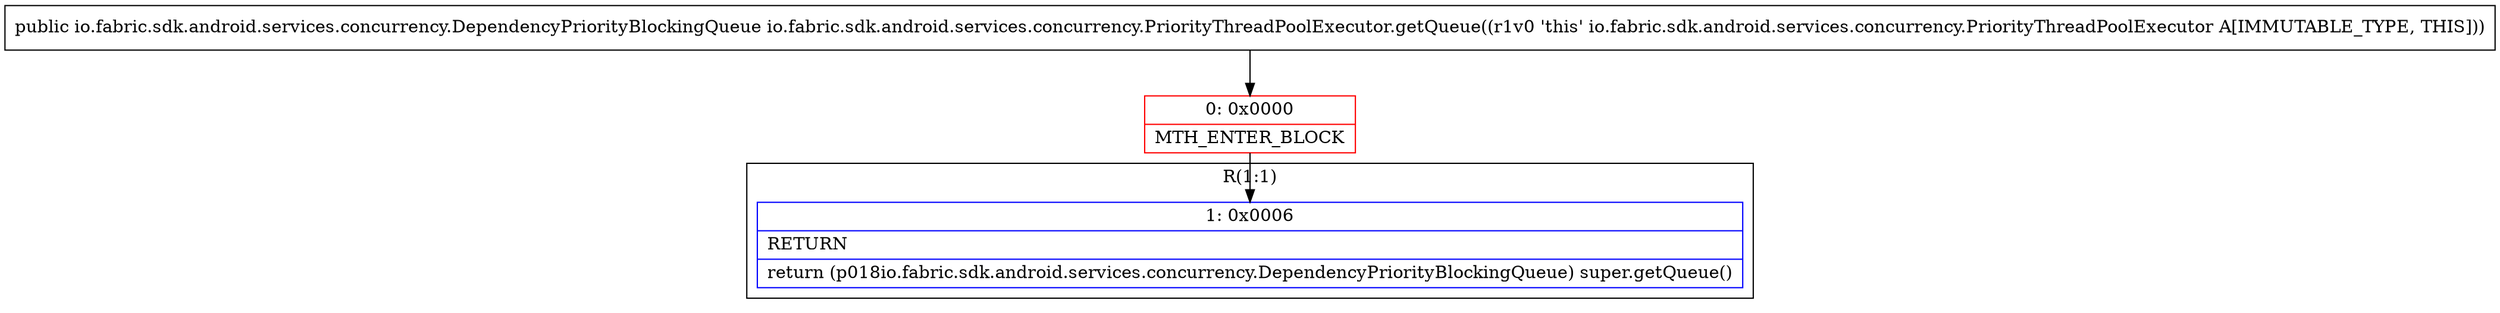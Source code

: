 digraph "CFG forio.fabric.sdk.android.services.concurrency.PriorityThreadPoolExecutor.getQueue()Lio\/fabric\/sdk\/android\/services\/concurrency\/DependencyPriorityBlockingQueue;" {
subgraph cluster_Region_1537764289 {
label = "R(1:1)";
node [shape=record,color=blue];
Node_1 [shape=record,label="{1\:\ 0x0006|RETURN\l|return (p018io.fabric.sdk.android.services.concurrency.DependencyPriorityBlockingQueue) super.getQueue()\l}"];
}
Node_0 [shape=record,color=red,label="{0\:\ 0x0000|MTH_ENTER_BLOCK\l}"];
MethodNode[shape=record,label="{public io.fabric.sdk.android.services.concurrency.DependencyPriorityBlockingQueue io.fabric.sdk.android.services.concurrency.PriorityThreadPoolExecutor.getQueue((r1v0 'this' io.fabric.sdk.android.services.concurrency.PriorityThreadPoolExecutor A[IMMUTABLE_TYPE, THIS])) }"];
MethodNode -> Node_0;
Node_0 -> Node_1;
}

